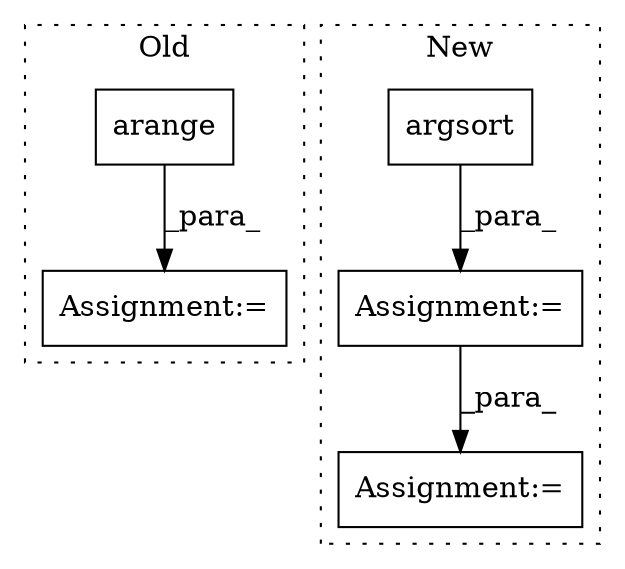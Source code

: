 digraph G {
subgraph cluster0 {
1 [label="arange" a="32" s="23809,23837" l="7,1" shape="box"];
5 [label="Assignment:=" a="7" s="24033" l="1" shape="box"];
label = "Old";
style="dotted";
}
subgraph cluster1 {
2 [label="argsort" a="32" s="26880,26903" l="8,1" shape="box"];
3 [label="Assignment:=" a="7" s="27015" l="1" shape="box"];
4 [label="Assignment:=" a="7" s="26873" l="1" shape="box"];
label = "New";
style="dotted";
}
1 -> 5 [label="_para_"];
2 -> 4 [label="_para_"];
4 -> 3 [label="_para_"];
}